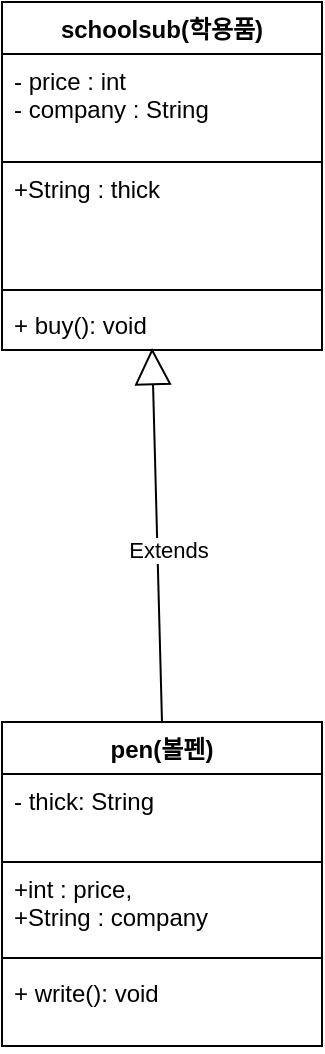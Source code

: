 <mxfile version="24.2.8" type="device">
  <diagram name="페이지-1" id="pElDBYh8HoYICQoR-XvX">
    <mxGraphModel dx="1400" dy="780" grid="1" gridSize="10" guides="1" tooltips="1" connect="1" arrows="1" fold="1" page="1" pageScale="1" pageWidth="827" pageHeight="1169" math="0" shadow="0">
      <root>
        <mxCell id="0" />
        <mxCell id="1" parent="0" />
        <mxCell id="ntcorErudcfAxEZV_-J7-1" value="schoolsub(학용품)" style="swimlane;fontStyle=1;align=center;verticalAlign=top;childLayout=stackLayout;horizontal=1;startSize=26;horizontalStack=0;resizeParent=1;resizeParentMax=0;resizeLast=0;collapsible=1;marginBottom=0;whiteSpace=wrap;html=1;" vertex="1" parent="1">
          <mxGeometry x="360" y="20" width="160" height="174" as="geometry" />
        </mxCell>
        <mxCell id="ntcorErudcfAxEZV_-J7-2" value="- price : int&lt;div&gt;- company : String&lt;/div&gt;" style="text;strokeColor=default;fillColor=none;align=left;verticalAlign=top;spacingLeft=4;spacingRight=4;overflow=hidden;rotatable=0;points=[[0,0.5],[1,0.5]];portConstraint=eastwest;whiteSpace=wrap;html=1;" vertex="1" parent="ntcorErudcfAxEZV_-J7-1">
          <mxGeometry y="26" width="160" height="54" as="geometry" />
        </mxCell>
        <mxCell id="ntcorErudcfAxEZV_-J7-16" value="+String : thick" style="text;strokeColor=none;fillColor=none;align=left;verticalAlign=top;spacingLeft=4;spacingRight=4;overflow=hidden;rotatable=0;points=[[0,0.5],[1,0.5]];portConstraint=eastwest;whiteSpace=wrap;html=1;" vertex="1" parent="ntcorErudcfAxEZV_-J7-1">
          <mxGeometry y="80" width="160" height="60" as="geometry" />
        </mxCell>
        <mxCell id="ntcorErudcfAxEZV_-J7-3" value="" style="line;strokeWidth=1;fillColor=none;align=left;verticalAlign=middle;spacingTop=-1;spacingLeft=3;spacingRight=3;rotatable=0;labelPosition=right;points=[];portConstraint=eastwest;strokeColor=inherit;" vertex="1" parent="ntcorErudcfAxEZV_-J7-1">
          <mxGeometry y="140" width="160" height="8" as="geometry" />
        </mxCell>
        <mxCell id="ntcorErudcfAxEZV_-J7-4" value="+ buy(): void" style="text;strokeColor=none;fillColor=none;align=left;verticalAlign=top;spacingLeft=4;spacingRight=4;overflow=hidden;rotatable=0;points=[[0,0.5],[1,0.5]];portConstraint=eastwest;whiteSpace=wrap;html=1;" vertex="1" parent="ntcorErudcfAxEZV_-J7-1">
          <mxGeometry y="148" width="160" height="26" as="geometry" />
        </mxCell>
        <mxCell id="ntcorErudcfAxEZV_-J7-5" value="pen(볼펜)" style="swimlane;fontStyle=1;align=center;verticalAlign=top;childLayout=stackLayout;horizontal=1;startSize=26;horizontalStack=0;resizeParent=1;resizeParentMax=0;resizeLast=0;collapsible=1;marginBottom=0;whiteSpace=wrap;html=1;" vertex="1" parent="1">
          <mxGeometry x="360" y="380" width="160" height="162" as="geometry" />
        </mxCell>
        <mxCell id="ntcorErudcfAxEZV_-J7-6" value="- thick: String" style="text;strokeColor=default;fillColor=none;align=left;verticalAlign=top;spacingLeft=4;spacingRight=4;overflow=hidden;rotatable=0;points=[[0,0.5],[1,0.5]];portConstraint=eastwest;whiteSpace=wrap;html=1;" vertex="1" parent="ntcorErudcfAxEZV_-J7-5">
          <mxGeometry y="26" width="160" height="44" as="geometry" />
        </mxCell>
        <mxCell id="ntcorErudcfAxEZV_-J7-18" value="&lt;div&gt;+int : price,&lt;/div&gt;&lt;div&gt;&lt;span style=&quot;background-color: initial;&quot;&gt;+String : company&lt;/span&gt;&lt;/div&gt;" style="text;strokeColor=none;fillColor=none;align=left;verticalAlign=top;spacingLeft=4;spacingRight=4;overflow=hidden;rotatable=0;points=[[0,0.5],[1,0.5]];portConstraint=eastwest;whiteSpace=wrap;html=1;" vertex="1" parent="ntcorErudcfAxEZV_-J7-5">
          <mxGeometry y="70" width="160" height="44" as="geometry" />
        </mxCell>
        <mxCell id="ntcorErudcfAxEZV_-J7-7" value="" style="line;strokeWidth=1;fillColor=none;align=left;verticalAlign=middle;spacingTop=-1;spacingLeft=3;spacingRight=3;rotatable=0;labelPosition=right;points=[];portConstraint=eastwest;strokeColor=inherit;" vertex="1" parent="ntcorErudcfAxEZV_-J7-5">
          <mxGeometry y="114" width="160" height="8" as="geometry" />
        </mxCell>
        <mxCell id="ntcorErudcfAxEZV_-J7-8" value="+ write(): void" style="text;strokeColor=none;fillColor=none;align=left;verticalAlign=top;spacingLeft=4;spacingRight=4;overflow=hidden;rotatable=0;points=[[0,0.5],[1,0.5]];portConstraint=eastwest;whiteSpace=wrap;html=1;" vertex="1" parent="ntcorErudcfAxEZV_-J7-5">
          <mxGeometry y="122" width="160" height="40" as="geometry" />
        </mxCell>
        <mxCell id="ntcorErudcfAxEZV_-J7-14" value="Extends" style="endArrow=block;endSize=16;endFill=0;html=1;rounded=0;exitX=0.5;exitY=0;exitDx=0;exitDy=0;entryX=0.469;entryY=0.962;entryDx=0;entryDy=0;entryPerimeter=0;" edge="1" parent="1" source="ntcorErudcfAxEZV_-J7-5" target="ntcorErudcfAxEZV_-J7-4">
          <mxGeometry x="-0.082" y="-5" width="160" relative="1" as="geometry">
            <mxPoint x="430" y="216" as="sourcePoint" />
            <mxPoint x="440" y="140" as="targetPoint" />
            <mxPoint as="offset" />
          </mxGeometry>
        </mxCell>
      </root>
    </mxGraphModel>
  </diagram>
</mxfile>
